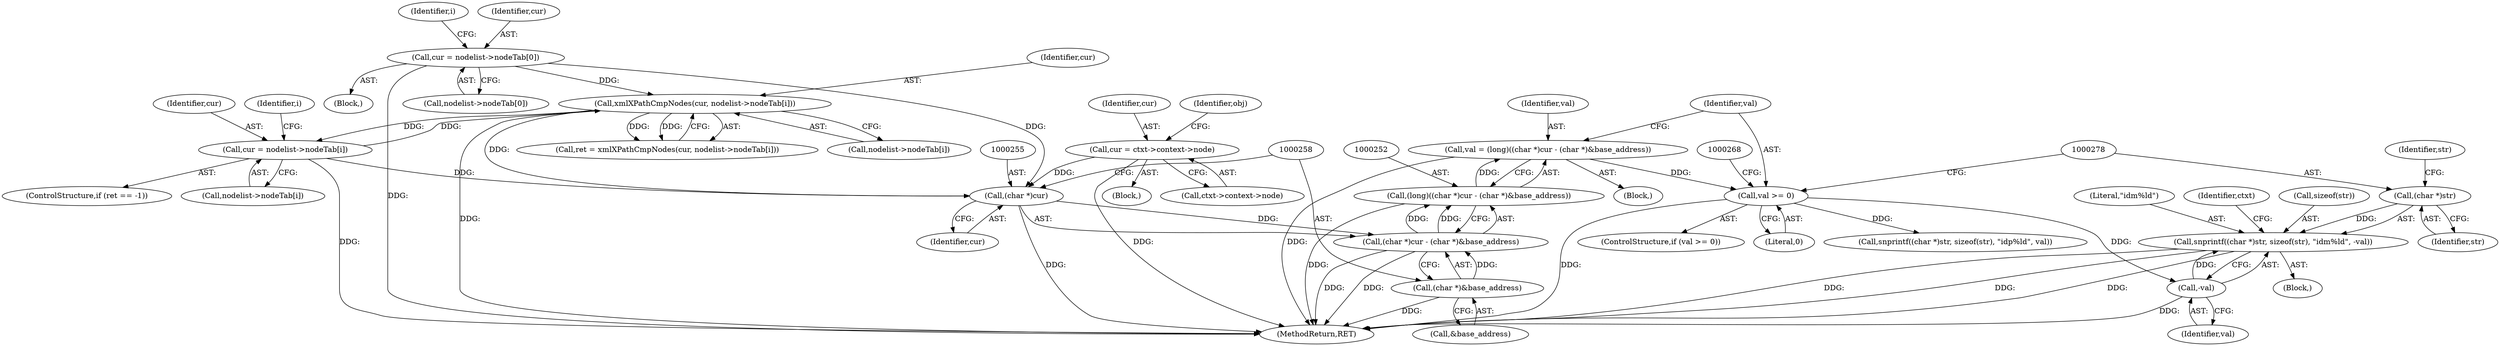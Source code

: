 digraph "0_Chrome_96dbafe288dbe2f0cc45fa3c39daf6d0c37acbab_15@API" {
"1000276" [label="(Call,snprintf((char *)str, sizeof(str), \"idm%ld\", -val))"];
"1000277" [label="(Call,(char *)str)"];
"1000283" [label="(Call,-val)"];
"1000262" [label="(Call,val >= 0)"];
"1000249" [label="(Call,val = (long)((char *)cur - (char *)&base_address))"];
"1000251" [label="(Call,(long)((char *)cur - (char *)&base_address))"];
"1000253" [label="(Call,(char *)cur - (char *)&base_address)"];
"1000254" [label="(Call,(char *)cur)"];
"1000211" [label="(Call,xmlXPathCmpNodes(cur, nodelist->nodeTab[i]))"];
"1000190" [label="(Call,cur = nodelist->nodeTab[0])"];
"1000223" [label="(Call,cur = nodelist->nodeTab[i])"];
"1000120" [label="(Call,cur = ctxt->context->node)"];
"1000257" [label="(Call,(char *)&base_address)"];
"1000199" [label="(Identifier,i)"];
"1000218" [label="(ControlStructure,if (ret == -1))"];
"1000253" [label="(Call,(char *)cur - (char *)&base_address)"];
"1000213" [label="(Call,nodelist->nodeTab[i])"];
"1000264" [label="(Literal,0)"];
"1000211" [label="(Call,xmlXPathCmpNodes(cur, nodelist->nodeTab[i]))"];
"1000246" [label="(Identifier,obj)"];
"1000251" [label="(Call,(long)((char *)cur - (char *)&base_address))"];
"1000119" [label="(Block,)"];
"1000254" [label="(Call,(char *)cur)"];
"1000207" [label="(Identifier,i)"];
"1000282" [label="(Literal,\"idm%ld\")"];
"1000286" [label="(Identifier,ctxt)"];
"1000212" [label="(Identifier,cur)"];
"1000266" [label="(Call,snprintf((char *)str, sizeof(str), \"idp%ld\", val))"];
"1000120" [label="(Call,cur = ctxt->context->node)"];
"1000132" [label="(Block,)"];
"1000283" [label="(Call,-val)"];
"1000224" [label="(Identifier,cur)"];
"1000262" [label="(Call,val >= 0)"];
"1000263" [label="(Identifier,val)"];
"1000103" [label="(Block,)"];
"1000281" [label="(Identifier,str)"];
"1000256" [label="(Identifier,cur)"];
"1000122" [label="(Call,ctxt->context->node)"];
"1000276" [label="(Call,snprintf((char *)str, sizeof(str), \"idm%ld\", -val))"];
"1000289" [label="(MethodReturn,RET)"];
"1000280" [label="(Call,sizeof(str))"];
"1000284" [label="(Identifier,val)"];
"1000209" [label="(Call,ret = xmlXPathCmpNodes(cur, nodelist->nodeTab[i]))"];
"1000192" [label="(Call,nodelist->nodeTab[0])"];
"1000191" [label="(Identifier,cur)"];
"1000223" [label="(Call,cur = nodelist->nodeTab[i])"];
"1000190" [label="(Call,cur = nodelist->nodeTab[0])"];
"1000275" [label="(Block,)"];
"1000259" [label="(Call,&base_address)"];
"1000225" [label="(Call,nodelist->nodeTab[i])"];
"1000261" [label="(ControlStructure,if (val >= 0))"];
"1000257" [label="(Call,(char *)&base_address)"];
"1000250" [label="(Identifier,val)"];
"1000121" [label="(Identifier,cur)"];
"1000279" [label="(Identifier,str)"];
"1000249" [label="(Call,val = (long)((char *)cur - (char *)&base_address))"];
"1000277" [label="(Call,(char *)str)"];
"1000276" -> "1000275"  [label="AST: "];
"1000276" -> "1000283"  [label="CFG: "];
"1000277" -> "1000276"  [label="AST: "];
"1000280" -> "1000276"  [label="AST: "];
"1000282" -> "1000276"  [label="AST: "];
"1000283" -> "1000276"  [label="AST: "];
"1000286" -> "1000276"  [label="CFG: "];
"1000276" -> "1000289"  [label="DDG: "];
"1000276" -> "1000289"  [label="DDG: "];
"1000276" -> "1000289"  [label="DDG: "];
"1000277" -> "1000276"  [label="DDG: "];
"1000283" -> "1000276"  [label="DDG: "];
"1000277" -> "1000279"  [label="CFG: "];
"1000278" -> "1000277"  [label="AST: "];
"1000279" -> "1000277"  [label="AST: "];
"1000281" -> "1000277"  [label="CFG: "];
"1000283" -> "1000284"  [label="CFG: "];
"1000284" -> "1000283"  [label="AST: "];
"1000283" -> "1000289"  [label="DDG: "];
"1000262" -> "1000283"  [label="DDG: "];
"1000262" -> "1000261"  [label="AST: "];
"1000262" -> "1000264"  [label="CFG: "];
"1000263" -> "1000262"  [label="AST: "];
"1000264" -> "1000262"  [label="AST: "];
"1000268" -> "1000262"  [label="CFG: "];
"1000278" -> "1000262"  [label="CFG: "];
"1000262" -> "1000289"  [label="DDG: "];
"1000249" -> "1000262"  [label="DDG: "];
"1000262" -> "1000266"  [label="DDG: "];
"1000249" -> "1000103"  [label="AST: "];
"1000249" -> "1000251"  [label="CFG: "];
"1000250" -> "1000249"  [label="AST: "];
"1000251" -> "1000249"  [label="AST: "];
"1000263" -> "1000249"  [label="CFG: "];
"1000249" -> "1000289"  [label="DDG: "];
"1000251" -> "1000249"  [label="DDG: "];
"1000251" -> "1000253"  [label="CFG: "];
"1000252" -> "1000251"  [label="AST: "];
"1000253" -> "1000251"  [label="AST: "];
"1000251" -> "1000289"  [label="DDG: "];
"1000253" -> "1000251"  [label="DDG: "];
"1000253" -> "1000251"  [label="DDG: "];
"1000253" -> "1000257"  [label="CFG: "];
"1000254" -> "1000253"  [label="AST: "];
"1000257" -> "1000253"  [label="AST: "];
"1000253" -> "1000289"  [label="DDG: "];
"1000253" -> "1000289"  [label="DDG: "];
"1000254" -> "1000253"  [label="DDG: "];
"1000257" -> "1000253"  [label="DDG: "];
"1000254" -> "1000256"  [label="CFG: "];
"1000255" -> "1000254"  [label="AST: "];
"1000256" -> "1000254"  [label="AST: "];
"1000258" -> "1000254"  [label="CFG: "];
"1000254" -> "1000289"  [label="DDG: "];
"1000211" -> "1000254"  [label="DDG: "];
"1000223" -> "1000254"  [label="DDG: "];
"1000190" -> "1000254"  [label="DDG: "];
"1000120" -> "1000254"  [label="DDG: "];
"1000211" -> "1000209"  [label="AST: "];
"1000211" -> "1000213"  [label="CFG: "];
"1000212" -> "1000211"  [label="AST: "];
"1000213" -> "1000211"  [label="AST: "];
"1000209" -> "1000211"  [label="CFG: "];
"1000211" -> "1000289"  [label="DDG: "];
"1000211" -> "1000209"  [label="DDG: "];
"1000211" -> "1000209"  [label="DDG: "];
"1000190" -> "1000211"  [label="DDG: "];
"1000223" -> "1000211"  [label="DDG: "];
"1000211" -> "1000223"  [label="DDG: "];
"1000190" -> "1000132"  [label="AST: "];
"1000190" -> "1000192"  [label="CFG: "];
"1000191" -> "1000190"  [label="AST: "];
"1000192" -> "1000190"  [label="AST: "];
"1000199" -> "1000190"  [label="CFG: "];
"1000190" -> "1000289"  [label="DDG: "];
"1000223" -> "1000218"  [label="AST: "];
"1000223" -> "1000225"  [label="CFG: "];
"1000224" -> "1000223"  [label="AST: "];
"1000225" -> "1000223"  [label="AST: "];
"1000207" -> "1000223"  [label="CFG: "];
"1000223" -> "1000289"  [label="DDG: "];
"1000120" -> "1000119"  [label="AST: "];
"1000120" -> "1000122"  [label="CFG: "];
"1000121" -> "1000120"  [label="AST: "];
"1000122" -> "1000120"  [label="AST: "];
"1000246" -> "1000120"  [label="CFG: "];
"1000120" -> "1000289"  [label="DDG: "];
"1000257" -> "1000259"  [label="CFG: "];
"1000258" -> "1000257"  [label="AST: "];
"1000259" -> "1000257"  [label="AST: "];
"1000257" -> "1000289"  [label="DDG: "];
}
